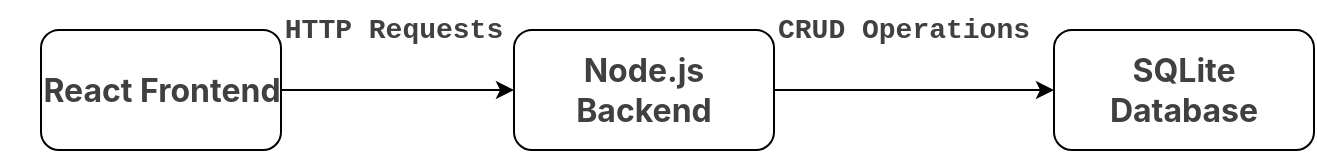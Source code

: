 <mxfile version="26.2.9">
  <diagram name="Page-1" id="929967ad-93f9-6ef4-fab6-5d389245f69c">
    <mxGraphModel dx="2797.5" dy="1814" grid="1" gridSize="10" guides="1" tooltips="1" connect="1" arrows="1" fold="1" page="1" pageScale="1.5" pageWidth="1169" pageHeight="826" background="none" math="0" shadow="0">
      <root>
        <mxCell id="0" style=";html=1;" />
        <mxCell id="1" style=";html=1;" parent="0" />
        <mxCell id="MfppjusiZRWYepHpqau0-7" style="edgeStyle=orthogonalEdgeStyle;rounded=0;orthogonalLoop=1;jettySize=auto;html=1;exitX=1;exitY=0.5;exitDx=0;exitDy=0;entryX=0;entryY=0.5;entryDx=0;entryDy=0;" edge="1" parent="1" source="MfppjusiZRWYepHpqau0-3" target="MfppjusiZRWYepHpqau0-4">
          <mxGeometry relative="1" as="geometry" />
        </mxCell>
        <mxCell id="MfppjusiZRWYepHpqau0-3" value="" style="rounded=1;whiteSpace=wrap;html=1;fontFamily=Verdana;" vertex="1" parent="1">
          <mxGeometry x="-876.5" y="-430" width="120" height="60" as="geometry" />
        </mxCell>
        <mxCell id="MfppjusiZRWYepHpqau0-8" style="edgeStyle=orthogonalEdgeStyle;rounded=0;orthogonalLoop=1;jettySize=auto;html=1;entryX=0;entryY=0.5;entryDx=0;entryDy=0;" edge="1" parent="1" source="MfppjusiZRWYepHpqau0-4" target="MfppjusiZRWYepHpqau0-5">
          <mxGeometry relative="1" as="geometry" />
        </mxCell>
        <mxCell id="MfppjusiZRWYepHpqau0-4" value="" style="rounded=1;whiteSpace=wrap;html=1;" vertex="1" parent="1">
          <mxGeometry x="-640" y="-430" width="130" height="60" as="geometry" />
        </mxCell>
        <mxCell id="MfppjusiZRWYepHpqau0-5" value="" style="rounded=1;whiteSpace=wrap;html=1;" vertex="1" parent="1">
          <mxGeometry x="-370" y="-430" width="130" height="60" as="geometry" />
        </mxCell>
        <mxCell id="MfppjusiZRWYepHpqau0-10" value="&lt;strong style=&quot;color: rgb(64, 64, 64); font-family: DeepSeek-CJK-patch, Inter, system-ui, -apple-system, BlinkMacSystemFont, &amp;quot;Segoe UI&amp;quot;, Roboto, &amp;quot;Noto Sans&amp;quot;, Ubuntu, Cantarell, &amp;quot;Helvetica Neue&amp;quot;, Oxygen, &amp;quot;Open Sans&amp;quot;, sans-serif; font-size: 16.002px; text-align: left;&quot;&gt;React Frontend&lt;/strong&gt;" style="text;strokeColor=none;align=center;fillColor=none;html=1;verticalAlign=middle;whiteSpace=wrap;rounded=0;" vertex="1" parent="1">
          <mxGeometry x="-896.5" y="-415" width="160" height="30" as="geometry" />
        </mxCell>
        <mxCell id="MfppjusiZRWYepHpqau0-11" value="&lt;strong style=&quot;color: rgb(64, 64, 64); font-family: DeepSeek-CJK-patch, Inter, system-ui, -apple-system, BlinkMacSystemFont, &amp;quot;Segoe UI&amp;quot;, Roboto, &amp;quot;Noto Sans&amp;quot;, Ubuntu, Cantarell, &amp;quot;Helvetica Neue&amp;quot;, Oxygen, &amp;quot;Open Sans&amp;quot;, sans-serif; font-size: 16.002px; text-align: left;&quot;&gt;Node.js Backend&lt;/strong&gt;" style="text;strokeColor=none;align=center;fillColor=none;html=1;verticalAlign=middle;whiteSpace=wrap;rounded=0;" vertex="1" parent="1">
          <mxGeometry x="-640" y="-415" width="130" height="30" as="geometry" />
        </mxCell>
        <mxCell id="MfppjusiZRWYepHpqau0-13" value="&lt;strong style=&quot;color: rgb(64, 64, 64); font-family: DeepSeek-CJK-patch, Inter, system-ui, -apple-system, BlinkMacSystemFont, &amp;quot;Segoe UI&amp;quot;, Roboto, &amp;quot;Noto Sans&amp;quot;, Ubuntu, Cantarell, &amp;quot;Helvetica Neue&amp;quot;, Oxygen, &amp;quot;Open Sans&amp;quot;, sans-serif; font-size: 16.002px; text-align: left;&quot;&gt;SQLite Database&lt;/strong&gt;" style="text;strokeColor=none;align=center;fillColor=none;html=1;verticalAlign=middle;whiteSpace=wrap;rounded=0;" vertex="1" parent="1">
          <mxGeometry x="-370" y="-415" width="130" height="30" as="geometry" />
        </mxCell>
        <mxCell id="MfppjusiZRWYepHpqau0-16" value="&lt;span style=&quot;color: rgb(64, 64, 64); font-family: Menlo, &amp;quot;Roboto Mono&amp;quot;, &amp;quot;Courier New&amp;quot;, Courier, monospace, Inter, sans-serif; font-size: 14.002px; text-align: left;&quot;&gt;HTTP Requests&lt;/span&gt;" style="text;strokeColor=none;align=center;fillColor=none;html=1;verticalAlign=middle;whiteSpace=wrap;rounded=0;fontStyle=1" vertex="1" parent="1">
          <mxGeometry x="-760" y="-445" width="120" height="30" as="geometry" />
        </mxCell>
        <mxCell id="MfppjusiZRWYepHpqau0-17" value="&lt;span style=&quot;color: rgb(64, 64, 64); font-family: Menlo, &amp;quot;Roboto Mono&amp;quot;, &amp;quot;Courier New&amp;quot;, Courier, monospace, Inter, sans-serif; font-size: 14.002px; text-align: left;&quot;&gt;CRUD Operations&lt;/span&gt;" style="text;strokeColor=none;align=center;fillColor=none;html=1;verticalAlign=middle;whiteSpace=wrap;rounded=0;fontStyle=1" vertex="1" parent="1">
          <mxGeometry x="-510" y="-445" width="130" height="30" as="geometry" />
        </mxCell>
      </root>
    </mxGraphModel>
  </diagram>
</mxfile>
